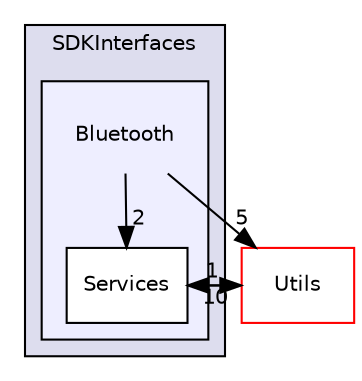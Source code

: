 digraph "/workplace/avs-device-sdk/AVSCommon/SDKInterfaces/include/AVSCommon/SDKInterfaces/Bluetooth" {
  compound=true
  node [ fontsize="10", fontname="Helvetica"];
  edge [ labelfontsize="10", labelfontname="Helvetica"];
  subgraph clusterdir_304e5c5f242f015339c8e1473ae913b8 {
    graph [ bgcolor="#ddddee", pencolor="black", label="SDKInterfaces" fontname="Helvetica", fontsize="10", URL="dir_304e5c5f242f015339c8e1473ae913b8.html"]
  subgraph clusterdir_462e612fa0184ceceefcdcbebe6a7811 {
    graph [ bgcolor="#eeeeff", pencolor="black", label="" URL="dir_462e612fa0184ceceefcdcbebe6a7811.html"];
    dir_462e612fa0184ceceefcdcbebe6a7811 [shape=plaintext label="Bluetooth"];
    dir_1a5db821e7d59772f866ab25155da9b7 [shape=box label="Services" color="black" fillcolor="white" style="filled" URL="dir_1a5db821e7d59772f866ab25155da9b7.html"];
  }
  }
  dir_49dd3d9ac5586189aa170bac46425b9c [shape=box label="Utils" fillcolor="white" style="filled" color="red" URL="dir_49dd3d9ac5586189aa170bac46425b9c.html"];
  dir_1a5db821e7d59772f866ab25155da9b7->dir_49dd3d9ac5586189aa170bac46425b9c [headlabel="1", labeldistance=1.5 headhref="dir_000161_000151.html"];
  dir_462e612fa0184ceceefcdcbebe6a7811->dir_1a5db821e7d59772f866ab25155da9b7 [headlabel="2", labeldistance=1.5 headhref="dir_000160_000161.html"];
  dir_462e612fa0184ceceefcdcbebe6a7811->dir_49dd3d9ac5586189aa170bac46425b9c [headlabel="5", labeldistance=1.5 headhref="dir_000160_000151.html"];
  dir_49dd3d9ac5586189aa170bac46425b9c->dir_1a5db821e7d59772f866ab25155da9b7 [headlabel="10", labeldistance=1.5 headhref="dir_000151_000161.html"];
}
